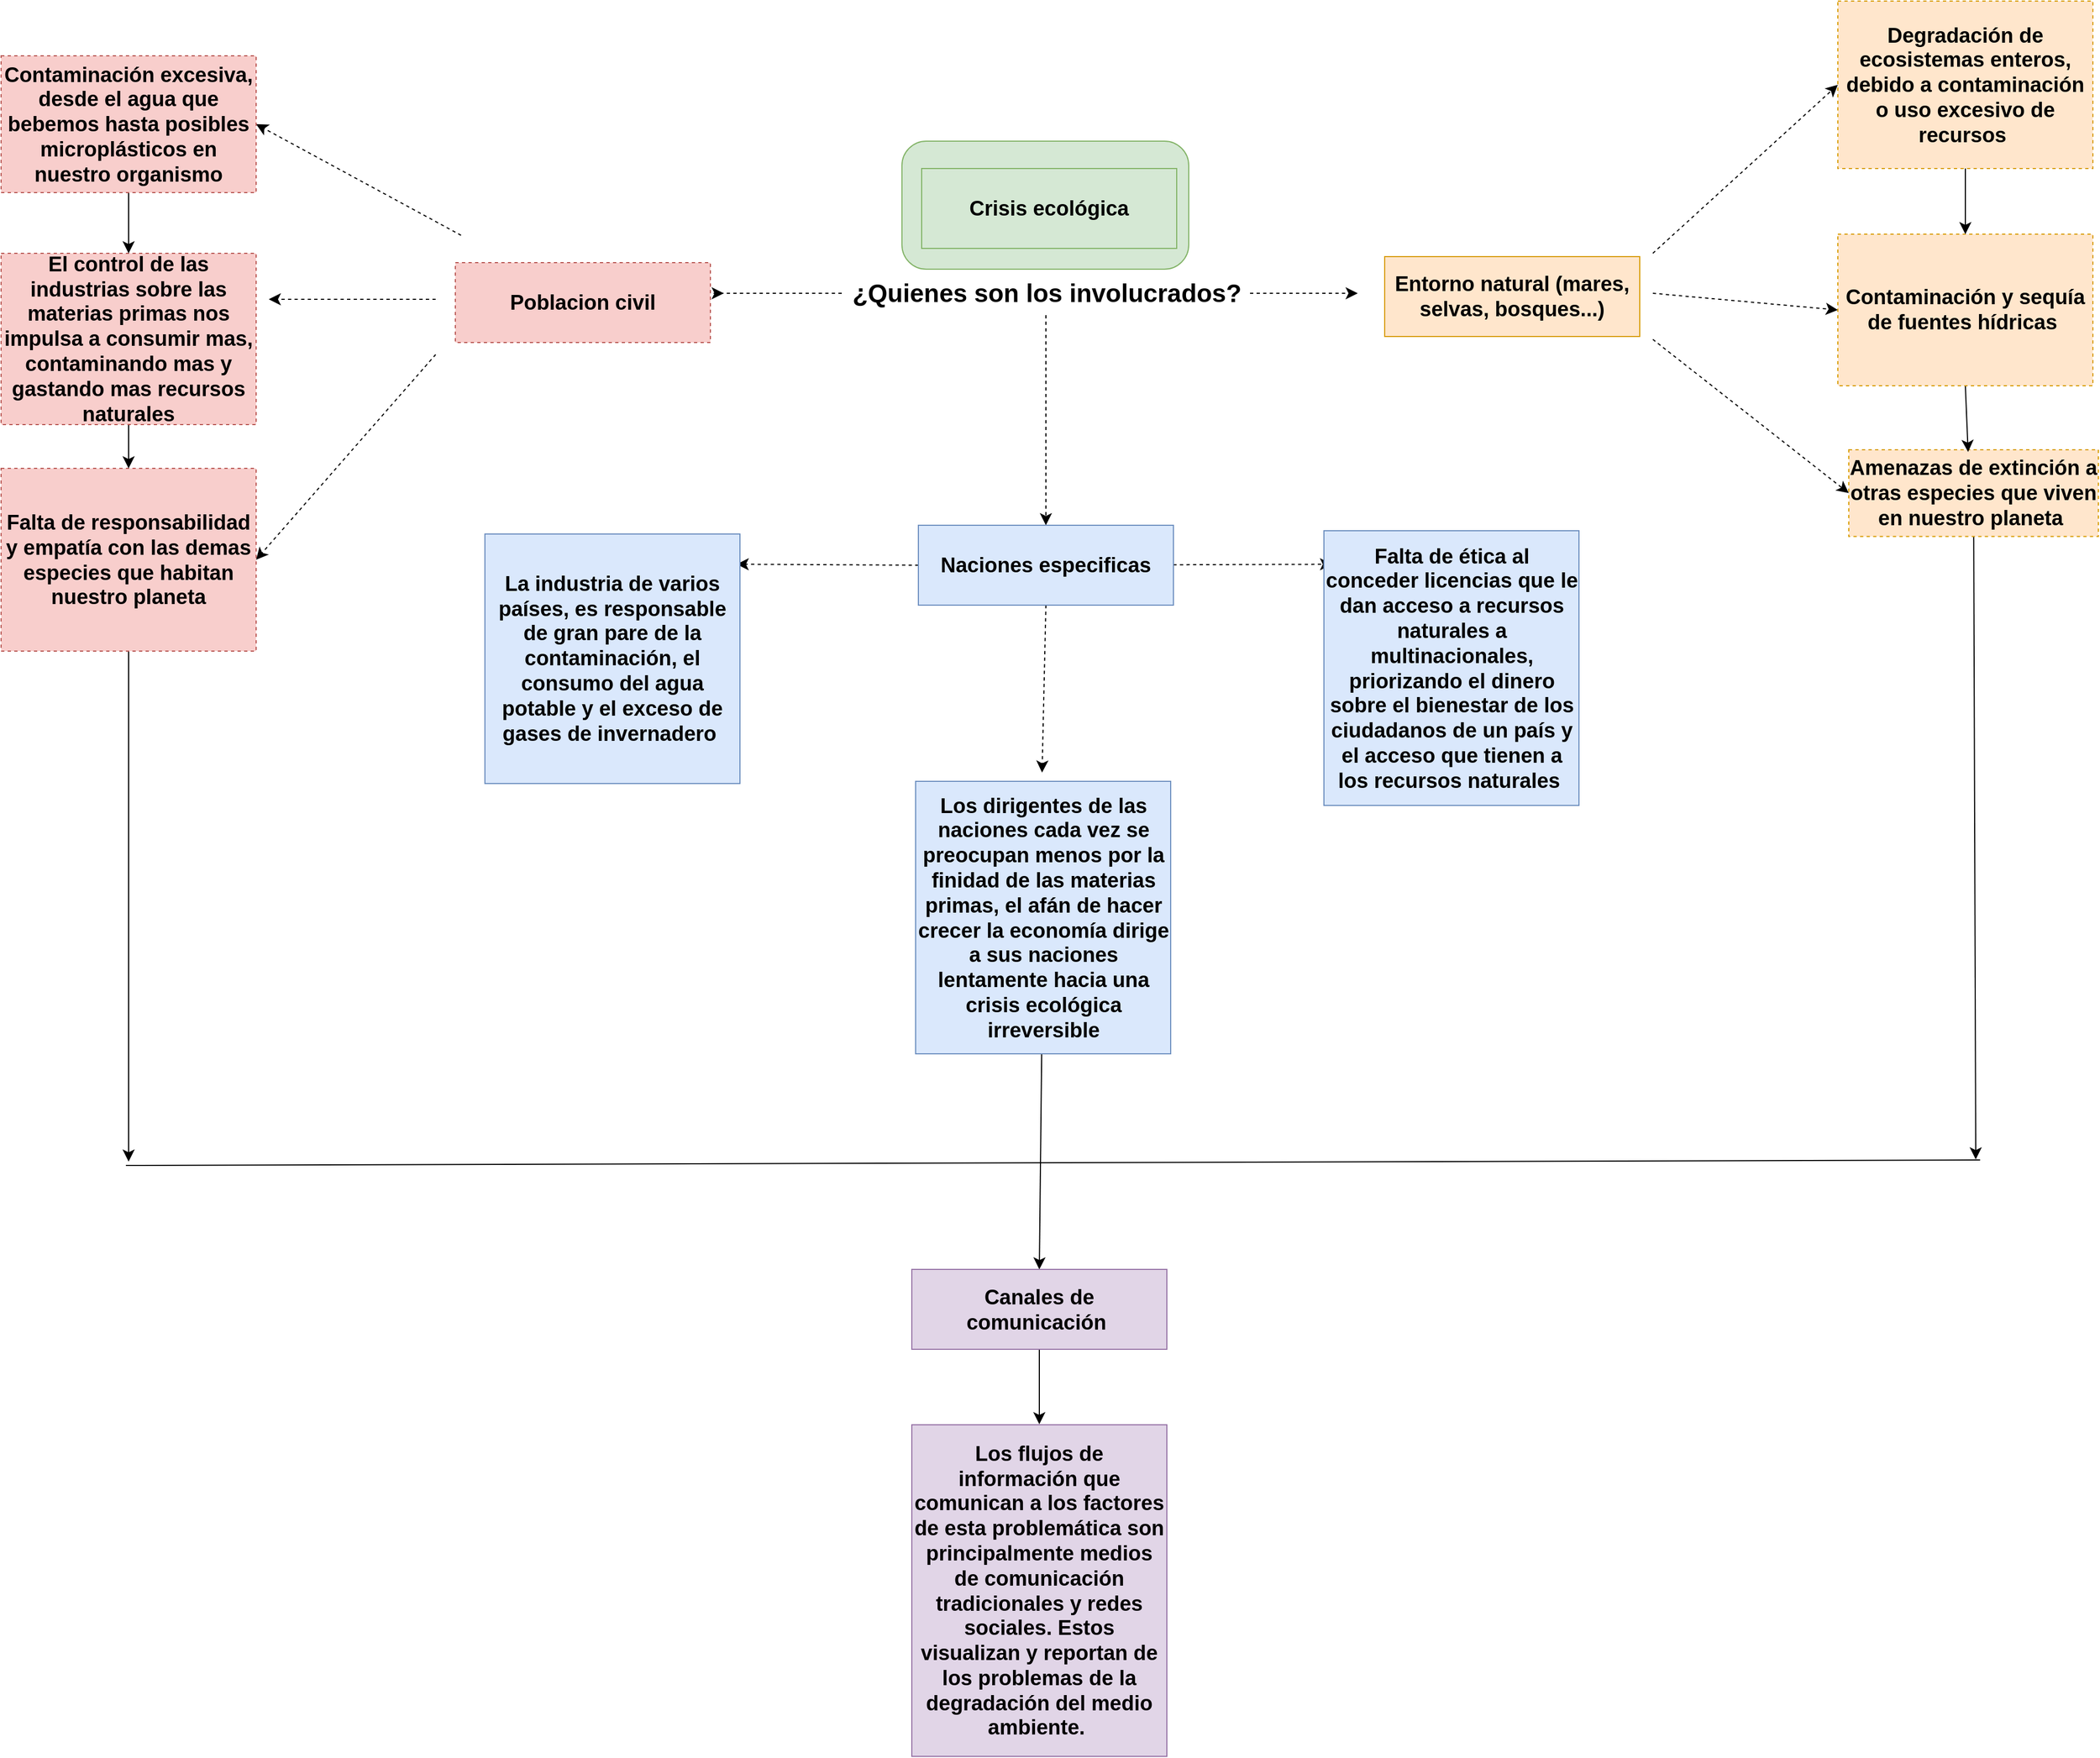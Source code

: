 <mxfile version="26.1.2">
  <diagram name="Página-1" id="piukYRTXUva3LGdc_yS3">
    <mxGraphModel dx="4600" dy="2534" grid="0" gridSize="10" guides="1" tooltips="1" connect="1" arrows="1" fold="1" page="0" pageScale="1" pageWidth="827" pageHeight="1169" math="0" shadow="0">
      <root>
        <mxCell id="0" />
        <mxCell id="1" parent="0" />
        <mxCell id="9eXhxKmKI8XXCZGN5zWt-1" value="" style="rounded=1;whiteSpace=wrap;html=1;arcSize=19;fillColor=#d5e8d4;strokeColor=#82b366;" parent="1" vertex="1">
          <mxGeometry x="-578" y="-442" width="262" height="117" as="geometry" />
        </mxCell>
        <mxCell id="9eXhxKmKI8XXCZGN5zWt-2" value="&lt;span style=&quot;font-size: 19px;&quot;&gt;&lt;b&gt;Crisis ecológica&lt;/b&gt;&lt;/span&gt;" style="text;html=1;align=center;verticalAlign=middle;whiteSpace=wrap;rounded=0;fillColor=#d5e8d4;strokeColor=#82b366;" parent="1" vertex="1">
          <mxGeometry x="-560" y="-417" width="233" height="73" as="geometry" />
        </mxCell>
        <mxCell id="9eXhxKmKI8XXCZGN5zWt-16" style="edgeStyle=none;curved=1;rounded=0;orthogonalLoop=1;jettySize=auto;html=1;fontSize=12;startSize=8;endSize=8;dashed=1;entryX=0.5;entryY=0;entryDx=0;entryDy=0;" parent="1" source="9eXhxKmKI8XXCZGN5zWt-10" edge="1" target="9eXhxKmKI8XXCZGN5zWt-25">
          <mxGeometry relative="1" as="geometry">
            <mxPoint x="-447" y="-126.067" as="targetPoint" />
          </mxGeometry>
        </mxCell>
        <mxCell id="9eXhxKmKI8XXCZGN5zWt-17" style="edgeStyle=none;curved=1;rounded=0;orthogonalLoop=1;jettySize=auto;html=1;fontSize=12;startSize=8;endSize=8;dashed=1;" parent="1" source="9eXhxKmKI8XXCZGN5zWt-10" edge="1">
          <mxGeometry relative="1" as="geometry">
            <mxPoint x="-740.8" y="-303" as="targetPoint" />
            <Array as="points">
              <mxPoint x="-769" y="-303" />
            </Array>
          </mxGeometry>
        </mxCell>
        <mxCell id="9eXhxKmKI8XXCZGN5zWt-18" style="edgeStyle=none;curved=1;rounded=0;orthogonalLoop=1;jettySize=auto;html=1;fontSize=12;startSize=8;endSize=8;dashed=1;" parent="1" source="9eXhxKmKI8XXCZGN5zWt-10" edge="1">
          <mxGeometry relative="1" as="geometry">
            <mxPoint x="-161.6" y="-303" as="targetPoint" />
          </mxGeometry>
        </mxCell>
        <mxCell id="9eXhxKmKI8XXCZGN5zWt-10" value="&lt;span style=&quot;font-size: 23px;&quot;&gt;&lt;b&gt;¿Quienes son los involucrados?&lt;/b&gt;&lt;/span&gt;" style="text;html=1;align=center;verticalAlign=middle;resizable=0;points=[];autosize=1;strokeColor=none;fillColor=none;fontSize=16;" parent="1" vertex="1">
          <mxGeometry x="-633" y="-323" width="373" height="40" as="geometry" />
        </mxCell>
        <mxCell id="9eXhxKmKI8XXCZGN5zWt-27" style="edgeStyle=none;curved=1;rounded=0;orthogonalLoop=1;jettySize=auto;html=1;fontSize=12;startSize=8;endSize=8;dashed=1;" parent="1" edge="1">
          <mxGeometry relative="1" as="geometry">
            <mxPoint x="-1156.462" y="-297.5" as="targetPoint" />
            <mxPoint x="-1004" y="-297.5" as="sourcePoint" />
          </mxGeometry>
        </mxCell>
        <mxCell id="9eXhxKmKI8XXCZGN5zWt-29" style="edgeStyle=none;curved=1;rounded=0;orthogonalLoop=1;jettySize=auto;html=1;fontSize=12;startSize=8;endSize=8;dashed=1;entryX=1;entryY=0.5;entryDx=0;entryDy=0;" parent="1" edge="1" target="9eXhxKmKI8XXCZGN5zWt-33">
          <mxGeometry relative="1" as="geometry">
            <mxPoint x="-1157.692" y="-382.308" as="targetPoint" />
            <mxPoint x="-980.859" y="-356" as="sourcePoint" />
          </mxGeometry>
        </mxCell>
        <mxCell id="9eXhxKmKI8XXCZGN5zWt-21" value="&lt;span style=&quot;font-size: 19px;&quot;&gt;&lt;b&gt;Poblacion civil&lt;/b&gt;&lt;/span&gt;" style="text;html=1;align=center;verticalAlign=middle;whiteSpace=wrap;rounded=0;fillColor=#f8cecc;strokeColor=#b85450;dashed=1;" parent="1" vertex="1">
          <mxGeometry x="-986" y="-331" width="233" height="73" as="geometry" />
        </mxCell>
        <mxCell id="9eXhxKmKI8XXCZGN5zWt-50" style="edgeStyle=none;curved=1;rounded=0;orthogonalLoop=1;jettySize=auto;html=1;fontSize=12;startSize=8;endSize=8;dashed=1;entryX=0;entryY=0.5;entryDx=0;entryDy=0;" parent="1" edge="1" target="9eXhxKmKI8XXCZGN5zWt-49">
          <mxGeometry relative="1" as="geometry">
            <mxPoint x="272.533" y="-385.267" as="targetPoint" />
            <mxPoint x="108" y="-339.543" as="sourcePoint" />
          </mxGeometry>
        </mxCell>
        <mxCell id="9eXhxKmKI8XXCZGN5zWt-52" style="edgeStyle=none;curved=1;rounded=0;orthogonalLoop=1;jettySize=auto;html=1;fontSize=12;startSize=8;endSize=8;dashed=1;entryX=0;entryY=0.5;entryDx=0;entryDy=0;" parent="1" edge="1" target="9eXhxKmKI8XXCZGN5zWt-48">
          <mxGeometry relative="1" as="geometry">
            <mxPoint x="267.2" y="-303" as="targetPoint" />
            <mxPoint x="108" y="-303" as="sourcePoint" />
          </mxGeometry>
        </mxCell>
        <mxCell id="9eXhxKmKI8XXCZGN5zWt-53" style="edgeStyle=none;curved=1;rounded=0;orthogonalLoop=1;jettySize=auto;html=1;entryX=0;entryY=0.5;entryDx=0;entryDy=0;fontSize=12;startSize=8;endSize=8;dashed=1;" parent="1" target="9eXhxKmKI8XXCZGN5zWt-47" edge="1">
          <mxGeometry relative="1" as="geometry">
            <mxPoint x="108" y="-260.84" as="sourcePoint" />
          </mxGeometry>
        </mxCell>
        <mxCell id="9eXhxKmKI8XXCZGN5zWt-23" value="&lt;span style=&quot;font-size: 19px;&quot;&gt;&lt;b&gt;Entorno natural (mares, selvas, bosques...)&lt;/b&gt;&lt;/span&gt;" style="text;html=1;align=center;verticalAlign=middle;whiteSpace=wrap;rounded=0;fillColor=#ffe6cc;strokeColor=#d79b00;" parent="1" vertex="1">
          <mxGeometry x="-137" y="-336.5" width="233" height="73" as="geometry" />
        </mxCell>
        <mxCell id="9eXhxKmKI8XXCZGN5zWt-36" value="" style="edgeStyle=none;curved=1;rounded=0;orthogonalLoop=1;jettySize=auto;html=1;fontSize=12;startSize=8;endSize=8;dashed=1;exitX=0.5;exitY=1;exitDx=0;exitDy=0;" parent="1" source="9eXhxKmKI8XXCZGN5zWt-25" edge="1">
          <mxGeometry relative="1" as="geometry">
            <mxPoint x="-449.247" y="1" as="sourcePoint" />
            <mxPoint x="-450" y="135" as="targetPoint" />
          </mxGeometry>
        </mxCell>
        <mxCell id="9eXhxKmKI8XXCZGN5zWt-38" value="" style="edgeStyle=none;curved=1;rounded=0;orthogonalLoop=1;jettySize=auto;html=1;fontSize=12;startSize=8;endSize=8;dashed=1;entryX=0.987;entryY=0.121;entryDx=0;entryDy=0;entryPerimeter=0;exitX=0;exitY=0.5;exitDx=0;exitDy=0;" parent="1" source="9eXhxKmKI8XXCZGN5zWt-25" target="9eXhxKmKI8XXCZGN5zWt-54" edge="1">
          <mxGeometry relative="1" as="geometry">
            <mxPoint x="-581" y="-57.5" as="sourcePoint" />
            <mxPoint x="-701" y="-57.5" as="targetPoint" />
          </mxGeometry>
        </mxCell>
        <mxCell id="9eXhxKmKI8XXCZGN5zWt-44" value="" style="edgeStyle=none;curved=1;rounded=0;orthogonalLoop=1;jettySize=auto;html=1;fontSize=12;startSize=8;endSize=8;dashed=1;entryX=0.032;entryY=0.122;entryDx=0;entryDy=0;entryPerimeter=0;" parent="1" source="9eXhxKmKI8XXCZGN5zWt-25" edge="1" target="9eXhxKmKI8XXCZGN5zWt-56">
          <mxGeometry relative="1" as="geometry">
            <mxPoint x="-210" y="-54.5" as="targetPoint" />
          </mxGeometry>
        </mxCell>
        <mxCell id="9eXhxKmKI8XXCZGN5zWt-25" value="&lt;span style=&quot;font-size: 19px;&quot;&gt;&lt;b&gt;Naciones especificas&lt;/b&gt;&lt;/span&gt;" style="text;html=1;align=center;verticalAlign=middle;whiteSpace=wrap;rounded=0;fillColor=#dae8fc;strokeColor=#6c8ebf;" parent="1" vertex="1">
          <mxGeometry x="-563" y="-91" width="233" height="73" as="geometry" />
        </mxCell>
        <mxCell id="9eXhxKmKI8XXCZGN5zWt-30" style="edgeStyle=none;curved=1;rounded=0;orthogonalLoop=1;jettySize=auto;html=1;fontSize=12;startSize=8;endSize=8;dashed=1;entryX=1;entryY=0.5;entryDx=0;entryDy=0;" parent="1" edge="1" target="9eXhxKmKI8XXCZGN5zWt-31">
          <mxGeometry relative="1" as="geometry">
            <mxPoint x="-1165" y="-214" as="targetPoint" />
            <mxPoint x="-1004" y="-247" as="sourcePoint" />
          </mxGeometry>
        </mxCell>
        <mxCell id="-WsOzTaS7_-i_Jh7CUL--4" style="edgeStyle=none;curved=1;rounded=0;orthogonalLoop=1;jettySize=auto;html=1;fontSize=12;startSize=8;endSize=8;" edge="1" parent="1" source="9eXhxKmKI8XXCZGN5zWt-31">
          <mxGeometry relative="1" as="geometry">
            <mxPoint x="-1284.5" y="490.5" as="targetPoint" />
          </mxGeometry>
        </mxCell>
        <mxCell id="9eXhxKmKI8XXCZGN5zWt-31" value="&lt;span style=&quot;font-size: 19px;&quot;&gt;&lt;b&gt;Falta de responsabilidad y empatía con las demas especies que habitan nuestro planeta&lt;/b&gt;&lt;/span&gt;" style="text;html=1;align=center;verticalAlign=middle;whiteSpace=wrap;rounded=0;fillColor=#f8cecc;strokeColor=#b85450;dashed=1;" parent="1" vertex="1">
          <mxGeometry x="-1401" y="-143" width="233" height="167" as="geometry" />
        </mxCell>
        <mxCell id="-WsOzTaS7_-i_Jh7CUL--9" style="edgeStyle=none;curved=1;rounded=0;orthogonalLoop=1;jettySize=auto;html=1;exitX=0.5;exitY=1;exitDx=0;exitDy=0;entryX=0.5;entryY=0;entryDx=0;entryDy=0;fontSize=12;startSize=8;endSize=8;" edge="1" parent="1" source="9eXhxKmKI8XXCZGN5zWt-32" target="9eXhxKmKI8XXCZGN5zWt-31">
          <mxGeometry relative="1" as="geometry" />
        </mxCell>
        <mxCell id="9eXhxKmKI8XXCZGN5zWt-32" value="&lt;span style=&quot;font-size: 19px;&quot;&gt;&lt;b&gt;El control de las industrias sobre las materias primas nos impulsa a consumir mas, contaminando mas y gastando mas recursos naturales&lt;/b&gt;&lt;/span&gt;" style="text;html=1;align=center;verticalAlign=middle;whiteSpace=wrap;rounded=0;fillColor=#f8cecc;strokeColor=#b85450;dashed=1;" parent="1" vertex="1">
          <mxGeometry x="-1401" y="-339.5" width="233" height="156.5" as="geometry" />
        </mxCell>
        <mxCell id="-WsOzTaS7_-i_Jh7CUL--8" style="edgeStyle=none;curved=1;rounded=0;orthogonalLoop=1;jettySize=auto;html=1;exitX=0.5;exitY=1;exitDx=0;exitDy=0;entryX=0.5;entryY=0;entryDx=0;entryDy=0;fontSize=12;startSize=8;endSize=8;" edge="1" parent="1" source="9eXhxKmKI8XXCZGN5zWt-33" target="9eXhxKmKI8XXCZGN5zWt-32">
          <mxGeometry relative="1" as="geometry" />
        </mxCell>
        <mxCell id="9eXhxKmKI8XXCZGN5zWt-33" value="&lt;span style=&quot;font-size: 19px;&quot;&gt;&lt;b&gt;Contaminación excesiva, desde el agua que bebemos hasta posibles microplásticos en nuestro organismo&lt;/b&gt;&lt;/span&gt;" style="text;html=1;align=center;verticalAlign=middle;whiteSpace=wrap;rounded=0;fillColor=#f8cecc;strokeColor=#b85450;dashed=1;" parent="1" vertex="1">
          <mxGeometry x="-1401" y="-520" width="233" height="125" as="geometry" />
        </mxCell>
        <mxCell id="-WsOzTaS7_-i_Jh7CUL--5" style="edgeStyle=none;curved=1;rounded=0;orthogonalLoop=1;jettySize=auto;html=1;fontSize=12;startSize=8;endSize=8;" edge="1" parent="1" source="9eXhxKmKI8XXCZGN5zWt-47">
          <mxGeometry relative="1" as="geometry">
            <mxPoint x="403.0" y="488.5" as="targetPoint" />
          </mxGeometry>
        </mxCell>
        <mxCell id="9eXhxKmKI8XXCZGN5zWt-47" value="&lt;span style=&quot;font-size: 19px;&quot;&gt;&lt;b&gt;Amenazas de extinción a otras especies que viven en nuestro planeta&amp;nbsp;&lt;/b&gt;&lt;/span&gt;" style="text;html=1;align=center;verticalAlign=middle;whiteSpace=wrap;rounded=0;fillColor=#ffe6cc;strokeColor=#d79b00;dashed=1;" parent="1" vertex="1">
          <mxGeometry x="287" y="-160" width="228" height="79.25" as="geometry" />
        </mxCell>
        <mxCell id="-WsOzTaS7_-i_Jh7CUL--11" style="edgeStyle=none;curved=1;rounded=0;orthogonalLoop=1;jettySize=auto;html=1;exitX=0.5;exitY=1;exitDx=0;exitDy=0;fontSize=12;startSize=8;endSize=8;" edge="1" parent="1" source="9eXhxKmKI8XXCZGN5zWt-48">
          <mxGeometry relative="1" as="geometry">
            <mxPoint x="396" y="-158" as="targetPoint" />
          </mxGeometry>
        </mxCell>
        <mxCell id="9eXhxKmKI8XXCZGN5zWt-48" value="&lt;span style=&quot;font-size: 19px;&quot;&gt;&lt;b&gt;Contaminación y sequía de fuentes hídricas&amp;nbsp;&lt;/b&gt;&lt;/span&gt;" style="text;html=1;align=center;verticalAlign=middle;whiteSpace=wrap;rounded=0;fillColor=#ffe6cc;strokeColor=#d79b00;dashed=1;" parent="1" vertex="1">
          <mxGeometry x="277" y="-357" width="233" height="138.5" as="geometry" />
        </mxCell>
        <mxCell id="-WsOzTaS7_-i_Jh7CUL--10" style="edgeStyle=none;curved=1;rounded=0;orthogonalLoop=1;jettySize=auto;html=1;exitX=0.5;exitY=1;exitDx=0;exitDy=0;fontSize=12;startSize=8;endSize=8;" edge="1" parent="1" source="9eXhxKmKI8XXCZGN5zWt-49" target="9eXhxKmKI8XXCZGN5zWt-48">
          <mxGeometry relative="1" as="geometry" />
        </mxCell>
        <mxCell id="9eXhxKmKI8XXCZGN5zWt-49" value="&lt;span style=&quot;font-size: 19px;&quot;&gt;&lt;b&gt;Degradación de ecosistemas enteros, debido a contaminación o uso excesivo de recursos&amp;nbsp;&lt;/b&gt;&lt;/span&gt;" style="text;html=1;align=center;verticalAlign=middle;whiteSpace=wrap;rounded=0;fillColor=#ffe6cc;strokeColor=#d79b00;dashed=1;" parent="1" vertex="1">
          <mxGeometry x="277" y="-570" width="233" height="153" as="geometry" />
        </mxCell>
        <mxCell id="9eXhxKmKI8XXCZGN5zWt-54" value="&lt;span style=&quot;font-size: 19px;&quot;&gt;&lt;b&gt;La industria de varios países, es responsable de gran pare de la contaminación, el consumo del agua potable y el exceso de gases de invernadero&amp;nbsp;&lt;/b&gt;&lt;/span&gt;" style="text;html=1;align=center;verticalAlign=middle;whiteSpace=wrap;rounded=0;fillColor=#dae8fc;strokeColor=#6c8ebf;" parent="1" vertex="1">
          <mxGeometry x="-959" y="-83" width="233" height="228" as="geometry" />
        </mxCell>
        <mxCell id="-WsOzTaS7_-i_Jh7CUL--6" style="edgeStyle=none;curved=1;rounded=0;orthogonalLoop=1;jettySize=auto;html=1;fontSize=12;startSize=8;endSize=8;entryX=0.5;entryY=0;entryDx=0;entryDy=0;" edge="1" parent="1" source="9eXhxKmKI8XXCZGN5zWt-55" target="-WsOzTaS7_-i_Jh7CUL--12">
          <mxGeometry relative="1" as="geometry">
            <mxPoint x="-449" y="486.5" as="targetPoint" />
          </mxGeometry>
        </mxCell>
        <mxCell id="9eXhxKmKI8XXCZGN5zWt-55" value="&lt;span style=&quot;font-size: 19px;&quot;&gt;&lt;b&gt;Los dirigentes de las naciones cada vez se preocupan menos por la finidad de las materias primas, el afán de hacer crecer la economía dirige a sus naciones lentamente hacia una crisis ecológica irreversible&lt;/b&gt;&lt;/span&gt;" style="text;html=1;align=center;verticalAlign=middle;whiteSpace=wrap;rounded=0;fillColor=#dae8fc;strokeColor=#6c8ebf;" parent="1" vertex="1">
          <mxGeometry x="-565.5" y="143" width="233" height="249" as="geometry" />
        </mxCell>
        <mxCell id="9eXhxKmKI8XXCZGN5zWt-56" value="&lt;span style=&quot;font-size: 19px;&quot;&gt;&lt;b&gt;Falta de ética al conceder licencias que le dan acceso a recursos naturales a multinacionales, priorizando el dinero sobre el bienestar de los ciudadanos de un país y el acceso que tienen a los recursos naturales&amp;nbsp;&lt;/b&gt;&lt;/span&gt;" style="text;html=1;align=center;verticalAlign=middle;whiteSpace=wrap;rounded=0;fillColor=#dae8fc;strokeColor=#6c8ebf;" parent="1" vertex="1">
          <mxGeometry x="-192.5" y="-86" width="233" height="251" as="geometry" />
        </mxCell>
        <mxCell id="-WsOzTaS7_-i_Jh7CUL--3" value="" style="endArrow=none;html=1;rounded=0;fontSize=12;startSize=8;endSize=8;curved=1;" edge="1" parent="1">
          <mxGeometry width="50" height="50" relative="1" as="geometry">
            <mxPoint x="-1287" y="494" as="sourcePoint" />
            <mxPoint x="407" y="489" as="targetPoint" />
          </mxGeometry>
        </mxCell>
        <mxCell id="-WsOzTaS7_-i_Jh7CUL--15" style="edgeStyle=none;curved=1;rounded=0;orthogonalLoop=1;jettySize=auto;html=1;fontSize=12;startSize=8;endSize=8;" edge="1" parent="1" source="-WsOzTaS7_-i_Jh7CUL--12">
          <mxGeometry relative="1" as="geometry">
            <mxPoint x="-452.5" y="730.5" as="targetPoint" />
          </mxGeometry>
        </mxCell>
        <mxCell id="-WsOzTaS7_-i_Jh7CUL--12" value="&lt;font style=&quot;font-size: 19px;&quot;&gt;&lt;b&gt;Canales de comunicación&amp;nbsp;&lt;/b&gt;&lt;/font&gt;" style="text;html=1;align=center;verticalAlign=middle;whiteSpace=wrap;rounded=0;fillColor=#e1d5e7;strokeColor=#9673a6;" vertex="1" parent="1">
          <mxGeometry x="-569" y="589" width="233" height="73" as="geometry" />
        </mxCell>
        <mxCell id="-WsOzTaS7_-i_Jh7CUL--14" value="&lt;font style=&quot;font-size: 19px;&quot;&gt;&lt;b&gt;Los flujos de información que comunican a los factores de esta problemática son principalmente medios de comunicación tradicionales y redes sociales. Estos visualizan y reportan de los problemas de la degradación del medio ambiente.&amp;nbsp;&lt;/b&gt;&lt;/font&gt;" style="text;html=1;align=center;verticalAlign=middle;whiteSpace=wrap;rounded=0;fillColor=#e1d5e7;strokeColor=#9673a6;" vertex="1" parent="1">
          <mxGeometry x="-569" y="731" width="233" height="303" as="geometry" />
        </mxCell>
      </root>
    </mxGraphModel>
  </diagram>
</mxfile>
